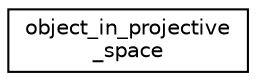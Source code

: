 digraph "Graphical Class Hierarchy"
{
  edge [fontname="Helvetica",fontsize="10",labelfontname="Helvetica",labelfontsize="10"];
  node [fontname="Helvetica",fontsize="10",shape=record];
  rankdir="LR";
  Node0 [label="object_in_projective\l_space",height=0.2,width=0.4,color="black", fillcolor="white", style="filled",URL="$d7/d08/classobject__in__projective__space.html"];
}
